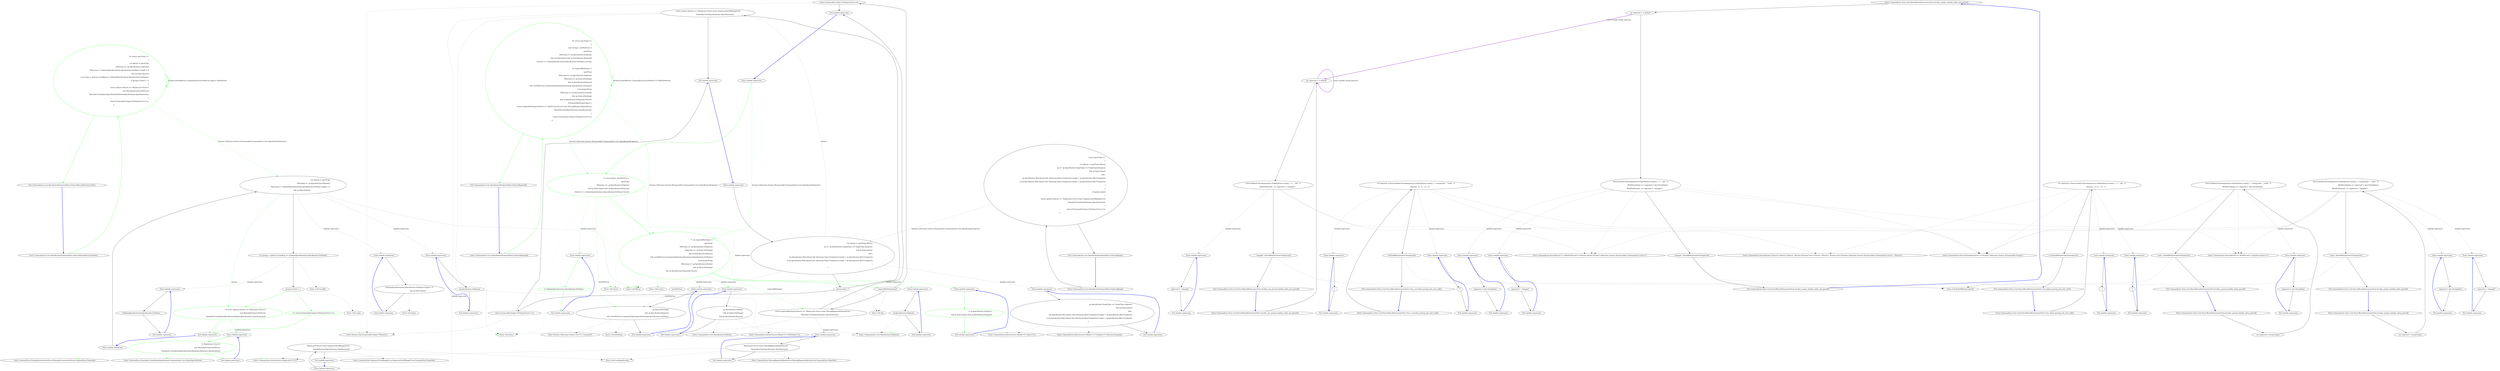 digraph  {
d1 [cluster="CommandLine.Core.SpecificationPropertyRules.EnforceMutuallyExclusiveSet()", color=green, community=0, label="14: return specProps =>\r\n                {\r\n                    var options = specProps\r\n                            .Where(sp => sp.Specification.IsOption())\r\n                            .Where(sp => ((OptionSpecification)sp.Specification).SetName.Length > 0\r\n                                   && sp.Value.IsJust());\r\n                    var groups = options.GroupBy(g => ((OptionSpecification)g.Specification).SetName);\r\n                    if (groups.Count() > 1)\r\n                    {\r\n                        return options.Select(s => Maybe.Just<Error>(\r\n                            new MutuallyExclusiveSetError(\r\n                                NameInfo.FromOptionSpecification((OptionSpecification)s.Specification))));\r\n                    }\r\n                    return Enumerable.Empty<Nothing<Error>>();\r\n                };", span="22-36"];
d0 [cluster="CommandLine.Core.SpecificationPropertyRules.EnforceMutuallyExclusiveSet()", label="Entry CommandLine.Core.SpecificationPropertyRules.EnforceMutuallyExclusiveSet()", span="20-20"];
d2 [cluster="CommandLine.Core.SpecificationPropertyRules.EnforceMutuallyExclusiveSet()", label="Exit CommandLine.Core.SpecificationPropertyRules.EnforceMutuallyExclusiveSet()", span="20-20"];
d4 [cluster="lambda expression", label="var options = specProps\r\n                            .Where(sp => sp.Specification.IsOption())\r\n                            .Where(sp => ((OptionSpecification)sp.Specification).SetName.Length > 0\r\n                                   && sp.Value.IsJust())", span="24-27"];
d7 [cluster="lambda expression", color=green, community=0, label="8: return options.Select(s => Maybe.Just<Error>(\r\n                            new MutuallyExclusiveSetError(\r\n                                NameInfo.FromOptionSpecification((OptionSpecification)s.Specification))));", span="31-33"];
d6 [cluster="lambda expression", label="groups.Count() > 1", span="29-29"];
d9 [cluster="lambda expression", label="Exit lambda expression", span="22-36"];
d13 [cluster="Unk.Select", label="Entry Unk.Select", span=""];
d26 [cluster="lambda expression", label="Entry lambda expression", span="31-33"];
d8 [cluster="lambda expression", color=green, community=0, label="11: return Enumerable.Empty<Nothing<Error>>();", span="35-35"];
d14 [cluster="System.Linq.Enumerable.Empty<TResult>()", label="Entry System.Linq.Enumerable.Empty<TResult>()", span="0-0"];
d27 [cluster="lambda expression", color=green, community=0, label="8: Maybe.Just<Error>(\r\n                            new MutuallyExclusiveSetError(\r\n                                NameInfo.FromOptionSpecification((OptionSpecification)s.Specification)))", span="31-33"];
d28 [cluster="lambda expression", label="Exit lambda expression", span="31-33"];
d29 [cluster="CommandLine.MutuallyExclusiveSetError.MutuallyExclusiveSetError(CommandLine.NameInfo)", label="Entry CommandLine.MutuallyExclusiveSetError.MutuallyExclusiveSetError(CommandLine.NameInfo)", span="294-294"];
d30 [cluster="CommandLine.NameInfo.FromOptionSpecification(CommandLine.Core.OptionSpecification)", label="Entry CommandLine.NameInfo.FromOptionSpecification(CommandLine.Core.OptionSpecification)", span="60-60"];
d31 [cluster="CommandLine.Infrastructure.Maybe.Just<T>(T)", label="Entry CommandLine.Infrastructure.Maybe.Just<T>(T)", span="68-68"];
d33 [cluster="CommandLine.Core.SpecificationPropertyRules.EnforceRequired()", color=green, community=0, label="19: return specProps =>\r\n            {\r\n                List<string> setsWithTrue =\r\n                    specProps\r\n                        .Where(sp => sp.Specification.IsOption()\r\n                            && sp.Value.IsJust() && sp.Specification.Required)\r\n                        .Select(s => ((OptionSpecification)s.Specification).SetName).ToList();\r\n                \r\n                var requiredButEmpty =\r\n                    specProps\r\n                        .Where(sp => sp.Specification.IsOption())\r\n                        .Where(sp => sp.Value.IsNothing()\r\n                            && sp.Specification.Required\r\n                            && !setsWithTrue.Contains(((OptionSpecification)sp.Specification).SetName))\r\n                    .Concat(specProps\r\n                        .Where(sp => sp.Specification.IsValue()\r\n                            && sp.Value.IsNothing()\r\n                            && sp.Specification.Required)).ToList();\r\n                    if (requiredButEmpty.Any()) {\r\n                        return requiredButEmpty.Select(s => Maybe.Just<Error>(new MissingRequiredOptionError(\r\n                            NameInfo.FromSpecification(s.Specification))));\r\n                    }\r\n                    return Enumerable.Empty<Nothing<Error>>();\r\n                };", span="41-64"];
d32 [cluster="CommandLine.Core.SpecificationPropertyRules.EnforceRequired()", label="Entry CommandLine.Core.SpecificationPropertyRules.EnforceRequired()", span="39-39"];
d34 [cluster="CommandLine.Core.SpecificationPropertyRules.EnforceRequired()", label="Exit CommandLine.Core.SpecificationPropertyRules.EnforceRequired()", span="39-39"];
d36 [cluster="lambda expression", color=green, community=0, label="9: List<string> setsWithTrue =\r\n                    specProps\r\n                        .Where(sp => sp.Specification.IsOption()\r\n                            && sp.Value.IsJust() && sp.Specification.Required)\r\n                        .Select(s => ((OptionSpecification)s.Specification).SetName).ToList()", span="43-47"];
d37 [cluster="lambda expression", color=green, community=0, label="7: var requiredButEmpty =\r\n                    specProps\r\n                        .Where(sp => sp.Specification.IsOption())\r\n                        .Where(sp => sp.Value.IsNothing()\r\n                            && sp.Specification.Required\r\n                            && !setsWithTrue.Contains(((OptionSpecification)sp.Specification).SetName))\r\n                    .Concat(specProps\r\n                        .Where(sp => sp.Specification.IsValue()\r\n                            && sp.Value.IsNothing()\r\n                            && sp.Specification.Required)).ToList()", span="49-58"];
d35 [cluster="lambda expression", label="Entry lambda expression", span="41-64"];
d10 [cluster="Unk.Where", label="Entry Unk.Where", span=""];
d42 [cluster="Unk.ToList", label="Entry Unk.ToList", span=""];
d45 [cluster="lambda expression", label="Entry lambda expression", span="45-46"];
d49 [cluster="lambda expression", label="Entry lambda expression", span="47-47"];
d56 [cluster="lambda expression", label="sp.Value.IsNothing()\r\n                            && sp.Specification.Required\r\n                            && !setsWithTrue.Contains(((OptionSpecification)sp.Specification).SetName)", span="52-54"];
d38 [cluster="lambda expression", label="requiredButEmpty.Any()", span="59-59"];
d43 [cluster="Unk.Concat", label="Entry Unk.Concat", span=""];
d52 [cluster="lambda expression", label="Entry lambda expression", span="51-51"];
d55 [cluster="lambda expression", label="Entry lambda expression", span="52-54"];
d60 [cluster="lambda expression", label="Entry lambda expression", span="56-58"];
d39 [cluster="lambda expression", label="return requiredButEmpty.Select(s => Maybe.Just<Error>(new MissingRequiredOptionError(\r\n                            NameInfo.FromSpecification(s.Specification))));", span="60-61"];
d46 [cluster="lambda expression", color=green, community=0, label="2: sp.Specification.IsOption()\r\n                            && sp.Value.IsJust() && sp.Specification.Required", span="45-46"];
d47 [cluster="lambda expression", label="Exit lambda expression", span="45-46"];
d18 [cluster="CommandLine.Core.Specification.IsOption()", label="Entry CommandLine.Core.Specification.IsOption()", span="10-10"];
d48 [cluster="CommandLine.Infrastructure.Maybe<T>.IsJust<T>()", label="Entry CommandLine.Infrastructure.Maybe<T>.IsJust<T>()", span="149-149"];
d50 [cluster="lambda expression", color=green, community=0, label="2: ((OptionSpecification)s.Specification).SetName", span="47-47"];
d51 [cluster="lambda expression", label="Exit lambda expression", span="47-47"];
d3 [cluster="lambda expression", label="Entry lambda expression", span="22-36"];
d5 [cluster="lambda expression", label="var groups = options.GroupBy(g => ((OptionSpecification)g.Specification).SetName)", span="28-28"];
d15 [cluster="lambda expression", label="Entry lambda expression", span="25-25"];
d19 [cluster="lambda expression", label="Entry lambda expression", span="26-27"];
d12 [cluster="Unk.Count", label="Entry Unk.Count", span=""];
d76 [cluster="lambda expression", label="return options.Select(s => Maybe.Just<Error>(new SequenceOutOfRangeError(\r\n                            NameInfo.FromSpecification(s.Specification))));", span="81-82"];
d40 [cluster="lambda expression", label="return Enumerable.Empty<Nothing<Error>>();", span="63-63"];
d77 [cluster="lambda expression", label="return Enumerable.Empty<Nothing<Error>>();", span="84-84"];
d66 [cluster="lambda expression", label="Maybe.Just<Error>(new MissingRequiredOptionError(\r\n                            NameInfo.FromSpecification(s.Specification)))", span="60-61"];
d84 [cluster="lambda expression", label="Maybe.Just<Error>(new SequenceOutOfRangeError(\r\n                            NameInfo.FromSpecification(s.Specification)))", span="81-82"];
d41 [cluster="lambda expression", label="Exit lambda expression", span="41-64"];
d74 [cluster="lambda expression", label="var options = specProps.Where(\r\n                        sp => sp.Specification.TargetType == TargetType.Sequence\r\n                        && sp.Value.IsJust()\r\n                        && (\r\n                            (sp.Specification.Min.IsJust() && ((Array)sp.Value.FromJust()).Length < sp.Specification.Min.FromJust())\r\n                            || (sp.Specification.Max.IsJust() && ((Array)sp.Value.FromJust()).Length > sp.Specification.Max.FromJust())\r\n                        )\r\n                    )", span="71-78"];
d87 [label=setsWithTrue, span=""];
d57 [cluster="lambda expression", label="Exit lambda expression", span="52-54"];
d58 [cluster="Unk.IsNothing", label="Entry Unk.IsNothing", span=""];
d59 [cluster="System.Collections.Generic.List<T>.Contains(T)", label="Entry System.Collections.Generic.List<T>.Contains(T)", span="0-0"];
d44 [cluster="Unk.Any", label="Entry Unk.Any", span=""];
d54 [cluster="lambda expression", label="Exit lambda expression", span="51-51"];
d53 [cluster="lambda expression", label="sp.Specification.IsOption()", span="51-51"];
d62 [cluster="lambda expression", label="Exit lambda expression", span="56-58"];
d61 [cluster="lambda expression", label="sp.Specification.IsValue()\r\n                            && sp.Value.IsNothing()\r\n                            && sp.Specification.Required", span="56-58"];
d65 [cluster="lambda expression", label="Entry lambda expression", span="60-61"];
d16 [cluster="lambda expression", label="sp.Specification.IsOption()", span="25-25"];
d80 [cluster="lambda expression", label="sp.Specification.TargetType == TargetType.Sequence\r\n                        && sp.Value.IsJust()\r\n                        && (\r\n                            (sp.Specification.Min.IsJust() && ((Array)sp.Value.FromJust()).Length < sp.Specification.Min.FromJust())\r\n                            || (sp.Specification.Max.IsJust() && ((Array)sp.Value.FromJust()).Length > sp.Specification.Max.FromJust())\r\n                        )", span="72-77"];
d11 [cluster="Unk.GroupBy", label="Entry Unk.GroupBy", span=""];
d23 [cluster="lambda expression", label="Entry lambda expression", span="28-28"];
d17 [cluster="lambda expression", label="Exit lambda expression", span="25-25"];
d21 [cluster="lambda expression", label="Exit lambda expression", span="26-27"];
d20 [cluster="lambda expression", label="((OptionSpecification)sp.Specification).SetName.Length > 0\r\n                                   && sp.Value.IsJust()", span="26-27"];
d75 [cluster="lambda expression", label="options.Any()", span="79-79"];
d78 [cluster="lambda expression", label="Exit lambda expression", span="69-85"];
d83 [cluster="lambda expression", label="Entry lambda expression", span="81-82"];
d67 [cluster="lambda expression", label="Exit lambda expression", span="60-61"];
d68 [cluster="CommandLine.MissingRequiredOptionError.MissingRequiredOptionError(CommandLine.NameInfo)", label="Entry CommandLine.MissingRequiredOptionError.MissingRequiredOptionError(CommandLine.NameInfo)", span="283-283"];
d69 [cluster="Unk.FromSpecification", label="Entry Unk.FromSpecification", span=""];
d85 [cluster="lambda expression", label="Exit lambda expression", span="81-82"];
d86 [cluster="CommandLine.SequenceOutOfRangeError.SequenceOutOfRangeError(CommandLine.NameInfo)", label="Entry CommandLine.SequenceOutOfRangeError.SequenceOutOfRangeError(CommandLine.NameInfo)", span="316-316"];
d71 [cluster="CommandLine.Core.SpecificationPropertyRules.EnforceRange()", label="return specProps =>\r\n                {\r\n                    var options = specProps.Where(\r\n                        sp => sp.Specification.TargetType == TargetType.Sequence\r\n                        && sp.Value.IsJust()\r\n                        && (\r\n                            (sp.Specification.Min.IsJust() && ((Array)sp.Value.FromJust()).Length < sp.Specification.Min.FromJust())\r\n                            || (sp.Specification.Max.IsJust() && ((Array)sp.Value.FromJust()).Length > sp.Specification.Max.FromJust())\r\n                        )\r\n                    );\r\n                    if (options.Any())\r\n                    {\r\n                        return options.Select(s => Maybe.Just<Error>(new SequenceOutOfRangeError(\r\n                            NameInfo.FromSpecification(s.Specification))));\r\n                    }\r\n                    return Enumerable.Empty<Nothing<Error>>();\r\n                };", span="69-85"];
d73 [cluster="lambda expression", label="Entry lambda expression", span="69-85"];
d79 [cluster="lambda expression", label="Entry lambda expression", span="72-77"];
d63 [cluster="CommandLine.Core.Specification.IsValue()", label="Entry CommandLine.Core.Specification.IsValue()", span="15-15"];
d64 [cluster="CommandLine.Infrastructure.Maybe<T>.IsNothing<T>()", label="Entry CommandLine.Infrastructure.Maybe<T>.IsNothing<T>()", span="144-144"];
d81 [cluster="lambda expression", label="Exit lambda expression", span="72-77"];
d82 [cluster="CommandLine.Infrastructure.Maybe<T>.FromJust<T>(System.Exception)", label="Entry CommandLine.Infrastructure.Maybe<T>.FromJust<T>(System.Exception)", span="134-134"];
d25 [cluster="lambda expression", label="Exit lambda expression", span="28-28"];
d24 [cluster="lambda expression", label="((OptionSpecification)g.Specification).SetName", span="28-28"];
d22 [cluster="Unk.IsJust", label="Entry Unk.IsJust", span=""];
d70 [cluster="CommandLine.Core.SpecificationPropertyRules.EnforceRange()", label="Entry CommandLine.Core.SpecificationPropertyRules.EnforceRange()", span="67-67"];
d72 [cluster="CommandLine.Core.SpecificationPropertyRules.EnforceRange()", label="Exit CommandLine.Core.SpecificationPropertyRules.EnforceRange()", span="67-67"];
m0_31 [cluster="CommandLine.Tests.Unit.ParserResultExtensionsTests.Invoker_proper_lambda_when_not_parsed()", file="ParserResultExtensionsTests.cs", label="Entry CommandLine.Tests.Unit.ParserResultExtensionsTests.Invoker_proper_lambda_when_not_parsed()", span="49-49"];
m0_32 [cluster="CommandLine.Tests.Unit.ParserResultExtensionsTests.Invoker_proper_lambda_when_not_parsed()", file="ParserResultExtensionsTests.cs", label="var expected = ''a default''", span="51-51"];
m0_33 [cluster="CommandLine.Tests.Unit.ParserResultExtensionsTests.Invoker_proper_lambda_when_not_parsed()", file="ParserResultExtensionsTests.cs", label="Parser.Default.ParseArguments<FakeOptions>(new[] { ''-i'', ''aaa'' })\r\n                .WithParsed(opts => expected = opts.StringValue)\r\n                .WithNotParsed(_ => expected = ''changed'')", span="52-54"];
m0_34 [cluster="CommandLine.Tests.Unit.ParserResultExtensionsTests.Invoker_proper_lambda_when_not_parsed()", file="ParserResultExtensionsTests.cs", label="''changed''.ShouldBeEquivalentTo(expected)", span="56-56"];
m0_35 [cluster="CommandLine.Tests.Unit.ParserResultExtensionsTests.Invoker_proper_lambda_when_not_parsed()", file="ParserResultExtensionsTests.cs", label="Exit CommandLine.Tests.Unit.ParserResultExtensionsTests.Invoker_proper_lambda_when_not_parsed()", span="49-49"];
m0_11 [cluster="CommandLine.Tests.Unit.ParserResultExtensionsTests.Invoker_not_parsed_lambda_when_not_parsed()", file="ParserResultExtensionsTests.cs", label="Entry CommandLine.Tests.Unit.ParserResultExtensionsTests.Invoker_not_parsed_lambda_when_not_parsed()", span="28-28"];
m0_12 [cluster="CommandLine.Tests.Unit.ParserResultExtensionsTests.Invoker_not_parsed_lambda_when_not_parsed()", file="ParserResultExtensionsTests.cs", label="var expected = ''a default''", span="30-30"];
m0_13 [cluster="CommandLine.Tests.Unit.ParserResultExtensionsTests.Invoker_not_parsed_lambda_when_not_parsed()", file="ParserResultExtensionsTests.cs", label="Parser.Default.ParseArguments<FakeOptions>(new[] { ''-i'', ''aaa'' })\r\n                .WithNotParsed(_ => expected = ''changed'')", span="31-32"];
m0_14 [cluster="CommandLine.Tests.Unit.ParserResultExtensionsTests.Invoker_not_parsed_lambda_when_not_parsed()", file="ParserResultExtensionsTests.cs", label="''changed''.ShouldBeEquivalentTo(expected)", span="34-34"];
m0_15 [cluster="CommandLine.Tests.Unit.ParserResultExtensionsTests.Invoker_not_parsed_lambda_when_not_parsed()", file="ParserResultExtensionsTests.cs", label="Exit CommandLine.Tests.Unit.ParserResultExtensionsTests.Invoker_not_parsed_lambda_when_not_parsed()", span="28-28"];
m0_42 [cluster="CommandLine.Tests.Unit.ParserResultExtensionsTests.Turn_sucessful_parsing_into_exit_code()", file="ParserResultExtensionsTests.cs", label="Entry CommandLine.Tests.Unit.ParserResultExtensionsTests.Turn_sucessful_parsing_into_exit_code()", span="60-60"];
m0_43 [cluster="CommandLine.Tests.Unit.ParserResultExtensionsTests.Turn_sucessful_parsing_into_exit_code()", file="ParserResultExtensionsTests.cs", label="var expected = Parser.Default.ParseArguments<FakeOptions>(new[] { ''--stringvalue'', ''value'' })\r\n                .Return(_ => 0, _ => -1)", span="62-63"];
m0_44 [cluster="CommandLine.Tests.Unit.ParserResultExtensionsTests.Turn_sucessful_parsing_into_exit_code()", file="ParserResultExtensionsTests.cs", label="0.ShouldBeEquivalentTo(expected)", span="65-65"];
m0_45 [cluster="CommandLine.Tests.Unit.ParserResultExtensionsTests.Turn_sucessful_parsing_into_exit_code()", file="ParserResultExtensionsTests.cs", label="Exit CommandLine.Tests.Unit.ParserResultExtensionsTests.Turn_sucessful_parsing_into_exit_code()", span="60-60"];
m0_5 [cluster="CommandLine.Parser.ParseArguments<T>(System.Collections.Generic.IEnumerable<string>)", file="ParserResultExtensionsTests.cs", label="Entry CommandLine.Parser.ParseArguments<T>(System.Collections.Generic.IEnumerable<string>)", span="84-84"];
m0_0 [cluster="CommandLine.Tests.Unit.ParserResultExtensionsTests.Invoker_parsed_lambda_when_parsed()", file="ParserResultExtensionsTests.cs", label="Entry CommandLine.Tests.Unit.ParserResultExtensionsTests.Invoker_parsed_lambda_when_parsed()", span="18-18"];
m0_1 [cluster="CommandLine.Tests.Unit.ParserResultExtensionsTests.Invoker_parsed_lambda_when_parsed()", file="ParserResultExtensionsTests.cs", label="var expected = string.Empty", span="20-20"];
m0_2 [cluster="CommandLine.Tests.Unit.ParserResultExtensionsTests.Invoker_parsed_lambda_when_parsed()", file="ParserResultExtensionsTests.cs", label="Parser.Default.ParseArguments<FakeOptions>(new[] { ''--stringvalue'', ''value'' })\r\n                .WithParsed(opts => expected = opts.StringValue)", span="21-22"];
m0_3 [cluster="CommandLine.Tests.Unit.ParserResultExtensionsTests.Invoker_parsed_lambda_when_parsed()", file="ParserResultExtensionsTests.cs", label="''value''.ShouldBeEquivalentTo(expected)", span="24-24"];
m0_4 [cluster="CommandLine.Tests.Unit.ParserResultExtensionsTests.Invoker_parsed_lambda_when_parsed()", file="ParserResultExtensionsTests.cs", label="Exit CommandLine.Tests.Unit.ParserResultExtensionsTests.Invoker_parsed_lambda_when_parsed()", span="18-18"];
m0_6 [cluster="CommandLine.ParserResult<T>.WithParsed<T>(System.Action<T>)", file="ParserResultExtensionsTests.cs", label="Entry CommandLine.ParserResult<T>.WithParsed<T>(System.Action<T>)", span="20-20"];
m0_20 [cluster="CommandLine.Tests.Unit.ParserResultExtensionsTests.Invoker_proper_lambda_when_parsed()", file="ParserResultExtensionsTests.cs", label="Entry CommandLine.Tests.Unit.ParserResultExtensionsTests.Invoker_proper_lambda_when_parsed()", span="38-38"];
m0_21 [cluster="CommandLine.Tests.Unit.ParserResultExtensionsTests.Invoker_proper_lambda_when_parsed()", file="ParserResultExtensionsTests.cs", label="var expected = string.Empty", span="40-40"];
m0_22 [cluster="CommandLine.Tests.Unit.ParserResultExtensionsTests.Invoker_proper_lambda_when_parsed()", file="ParserResultExtensionsTests.cs", label="Parser.Default.ParseArguments<FakeOptions>(new[] { ''--stringvalue'', ''value'' })\r\n                .WithParsed(opts => expected = opts.StringValue)\r\n                .WithNotParsed(_ => expected = ''changed'')", span="41-43"];
m0_23 [cluster="CommandLine.Tests.Unit.ParserResultExtensionsTests.Invoker_proper_lambda_when_parsed()", file="ParserResultExtensionsTests.cs", label="''value''.ShouldBeEquivalentTo(expected)", span="45-45"];
m0_24 [cluster="CommandLine.Tests.Unit.ParserResultExtensionsTests.Invoker_proper_lambda_when_parsed()", file="ParserResultExtensionsTests.cs", label="Exit CommandLine.Tests.Unit.ParserResultExtensionsTests.Invoker_proper_lambda_when_parsed()", span="38-38"];
m0_60 [cluster="lambda expression", file="ParserResultExtensionsTests.cs", label="Entry lambda expression", span="72-72"];
m0_8 [cluster="lambda expression", file="ParserResultExtensionsTests.cs", label="Entry lambda expression", span="22-22"];
m0_9 [cluster="lambda expression", file="ParserResultExtensionsTests.cs", label="expected = opts.StringValue", span="22-22"];
m0_10 [cluster="lambda expression", file="ParserResultExtensionsTests.cs", label="Exit lambda expression", span="22-22"];
m0_17 [cluster="lambda expression", file="ParserResultExtensionsTests.cs", label="Entry lambda expression", span="32-32"];
m0_18 [cluster="lambda expression", file="ParserResultExtensionsTests.cs", label="expected = ''changed''", span="32-32"];
m0_19 [cluster="lambda expression", file="ParserResultExtensionsTests.cs", label="Exit lambda expression", span="32-32"];
m0_25 [cluster="lambda expression", file="ParserResultExtensionsTests.cs", label="Entry lambda expression", span="42-42"];
m0_28 [cluster="lambda expression", file="ParserResultExtensionsTests.cs", label="Entry lambda expression", span="43-43"];
m0_26 [cluster="lambda expression", file="ParserResultExtensionsTests.cs", label="expected = opts.StringValue", span="42-42"];
m0_27 [cluster="lambda expression", file="ParserResultExtensionsTests.cs", label="Exit lambda expression", span="42-42"];
m0_29 [cluster="lambda expression", file="ParserResultExtensionsTests.cs", label="expected = ''changed''", span="43-43"];
m0_30 [cluster="lambda expression", file="ParserResultExtensionsTests.cs", label="Exit lambda expression", span="43-43"];
m0_36 [cluster="lambda expression", file="ParserResultExtensionsTests.cs", label="Entry lambda expression", span="53-53"];
m0_39 [cluster="lambda expression", file="ParserResultExtensionsTests.cs", label="Entry lambda expression", span="54-54"];
m0_37 [cluster="lambda expression", file="ParserResultExtensionsTests.cs", label="expected = opts.StringValue", span="53-53"];
m0_38 [cluster="lambda expression", file="ParserResultExtensionsTests.cs", label="Exit lambda expression", span="53-53"];
m0_40 [cluster="lambda expression", file="ParserResultExtensionsTests.cs", label="expected = ''changed''", span="54-54"];
m0_41 [cluster="lambda expression", file="ParserResultExtensionsTests.cs", label="Exit lambda expression", span="54-54"];
m0_47 [cluster="lambda expression", file="ParserResultExtensionsTests.cs", label="Entry lambda expression", span="63-63"];
m0_50 [cluster="lambda expression", file="ParserResultExtensionsTests.cs", label="Entry lambda expression", span="63-63"];
m0_48 [cluster="lambda expression", file="ParserResultExtensionsTests.cs", label=0, span="63-63"];
m0_49 [cluster="lambda expression", file="ParserResultExtensionsTests.cs", label="Exit lambda expression", span="63-63"];
m0_51 [cluster="lambda expression", file="ParserResultExtensionsTests.cs", label="-1", span="63-63"];
m0_52 [cluster="lambda expression", file="ParserResultExtensionsTests.cs", label="Exit lambda expression", span="63-63"];
m0_57 [cluster="lambda expression", file="ParserResultExtensionsTests.cs", label="Entry lambda expression", span="72-72"];
m0_58 [cluster="lambda expression", file="ParserResultExtensionsTests.cs", label=0, span="72-72"];
m0_59 [cluster="lambda expression", file="ParserResultExtensionsTests.cs", label="Exit lambda expression", span="72-72"];
m0_61 [cluster="lambda expression", file="ParserResultExtensionsTests.cs", label="-1", span="72-72"];
m0_62 [cluster="lambda expression", file="ParserResultExtensionsTests.cs", label="Exit lambda expression", span="72-72"];
m0_46 [cluster="CommandLine.ParserResult<TSource>.Return<TSource, TResult>(System.Func<TSource, TResult>, System.Func<System.Collections.Generic.IEnumerable<CommandLine.Error>, TResult>)", file="ParserResultExtensionsTests.cs", label="Entry CommandLine.ParserResult<TSource>.Return<TSource, TResult>(System.Func<TSource, TResult>, System.Func<System.Collections.Generic.IEnumerable<CommandLine.Error>, TResult>)", span="57-57"];
m0_16 [cluster="CommandLine.ParserResult<T>.WithNotParsed<T>(System.Action<System.Collections.Generic.IEnumerable<CommandLine.Error>>)", file="ParserResultExtensionsTests.cs", label="Entry CommandLine.ParserResult<T>.WithNotParsed<T>(System.Action<System.Collections.Generic.IEnumerable<CommandLine.Error>>)", span="38-38"];
m0_53 [cluster="CommandLine.Tests.Unit.ParserResultExtensionsTests.Turn_failed_parsing_into_exit_code()", file="ParserResultExtensionsTests.cs", label="Entry CommandLine.Tests.Unit.ParserResultExtensionsTests.Turn_failed_parsing_into_exit_code()", span="69-69"];
m0_54 [cluster="CommandLine.Tests.Unit.ParserResultExtensionsTests.Turn_failed_parsing_into_exit_code()", file="ParserResultExtensionsTests.cs", label="var expected = Parser.Default.ParseArguments<FakeOptions>(new[] { ''-i'', ''aaa'' })\r\n                .Return(_ => 0, _ => -1)", span="71-72"];
m0_55 [cluster="CommandLine.Tests.Unit.ParserResultExtensionsTests.Turn_failed_parsing_into_exit_code()", file="ParserResultExtensionsTests.cs", label="(-1).ShouldBeEquivalentTo(expected)", span="74-74"];
m0_56 [cluster="CommandLine.Tests.Unit.ParserResultExtensionsTests.Turn_failed_parsing_into_exit_code()", file="ParserResultExtensionsTests.cs", label="Exit CommandLine.Tests.Unit.ParserResultExtensionsTests.Turn_failed_parsing_into_exit_code()", span="69-69"];
m0_7 [cluster="Unk.ShouldBeEquivalentTo", file="ParserResultExtensionsTests.cs", label="Entry Unk.ShouldBeEquivalentTo", span=""];
d1 -> d1  [color=green, key=3, label="method methodReturn CommandLine.ParserResult<object> WithParsed", style=bold];
d1 -> d2  [color=green, key=0, style=solid];
d1 -> d4  [color=green, key=1, label="System.Collections.Generic.IEnumerable<CommandLine.Core.SpecificationProperty>", style=dashed];
d0 -> d1  [color=green, key=0, style=solid];
d2 -> d0  [color=blue, key=0, style=bold];
d4 -> d7  [color=green, key=1, label=options, style=dashed];
d4 -> d5  [key=0, style=solid];
d4 -> d10  [key=2, style=dotted];
d4 -> d15  [color=darkseagreen4, key=1, label="lambda expression", style=dashed];
d4 -> d19  [color=darkseagreen4, key=1, label="lambda expression", style=dashed];
d7 -> d9  [color=green, key=0, style=solid];
d7 -> d13  [color=green, key=2, style=dotted];
d7 -> d26  [color=green, key=1, label="lambda expression", style=dashed];
d6 -> d7  [color=green, key=0, style=solid];
d6 -> d8  [color=green, key=0, style=solid];
d6 -> d12  [key=2, style=dotted];
d9 -> d3  [color=blue, key=0, style=bold];
d26 -> d27  [color=green, key=0, style=solid];
d8 -> d9  [color=green, key=0, style=solid];
d8 -> d14  [color=green, key=2, style=dotted];
d27 -> d28  [color=green, key=0, style=solid];
d27 -> d29  [color=green, key=2, style=dotted];
d27 -> d30  [color=green, key=2, style=dotted];
d27 -> d31  [color=green, key=2, style=dotted];
d28 -> d26  [color=blue, key=0, style=bold];
d33 -> d33  [color=green, key=3, label="method methodReturn CommandLine.ParserResult<T> WithNotParsed", style=bold];
d33 -> d34  [color=green, key=0, style=solid];
d33 -> d36  [color=green, key=1, label="System.Collections.Generic.IEnumerable<CommandLine.Core.SpecificationProperty>", style=dashed];
d33 -> d37  [color=green, key=1, label="System.Collections.Generic.IEnumerable<CommandLine.Core.SpecificationProperty>", style=dashed];
d32 -> d33  [color=green, key=0, style=solid];
d34 -> d32  [color=blue, key=0, style=bold];
d36 -> d37  [color=green, key=0, style=solid];
d36 -> d10  [color=green, key=2, style=dotted];
d36 -> d13  [color=green, key=2, style=dotted];
d36 -> d42  [color=green, key=2, style=dotted];
d36 -> d45  [color=green, key=1, label="lambda expression", style=dashed];
d36 -> d49  [color=green, key=1, label="lambda expression", style=dashed];
d36 -> d56  [color=green, key=1, label=setsWithTrue, style=dashed];
d37 -> d38  [color=green, key=0, style=solid];
d37 -> d10  [color=green, key=2, style=dotted];
d37 -> d43  [color=green, key=2, style=dotted];
d37 -> d42  [color=green, key=2, style=dotted];
d37 -> d52  [color=green, key=1, label="lambda expression", style=dashed];
d37 -> d55  [color=green, key=1, label="lambda expression", style=dashed];
d37 -> d60  [color=green, key=1, label="lambda expression", style=dashed];
d37 -> d39  [color=green, key=1, label=requiredButEmpty, style=dashed];
d35 -> d36  [color=green, key=0, style=solid];
d35 -> d37  [color=green, key=1, label="System.Collections.Generic.IEnumerable<CommandLine.Core.SpecificationProperty>", style=dashed];
d45 -> d46  [color=green, key=0, style=solid];
d49 -> d50  [color=green, key=0, style=solid];
d56 -> d57  [key=0, style=solid];
d56 -> d58  [key=2, style=dotted];
d56 -> d59  [key=2, style=dotted];
d38 -> d39  [key=0, style=solid];
d38 -> d40  [key=0, style=solid];
d38 -> d44  [key=2, style=dotted];
d52 -> d53  [key=0, style=solid];
d55 -> d56  [key=0, style=solid];
d60 -> d61  [key=0, style=solid];
d39 -> d13  [key=2, style=dotted];
d39 -> d41  [key=0, style=solid];
d39 -> d65  [color=darkseagreen4, key=1, label="lambda expression", style=dashed];
d46 -> d47  [color=green, key=0, style=solid];
d46 -> d18  [color=green, key=2, style=dotted];
d46 -> d48  [color=green, key=2, style=dotted];
d47 -> d45  [color=blue, key=0, style=bold];
d50 -> d51  [color=green, key=0, style=solid];
d51 -> d49  [color=blue, key=0, style=bold];
d3 -> d4  [key=0, style=solid];
d5 -> d6  [key=0, style=solid];
d5 -> d11  [key=2, style=dotted];
d5 -> d23  [color=darkseagreen4, key=1, label="lambda expression", style=dashed];
d15 -> d16  [key=0, style=solid];
d19 -> d20  [key=0, style=solid];
d76 -> d13  [key=2, style=dotted];
d76 -> d78  [key=0, style=solid];
d76 -> d83  [color=darkseagreen4, key=1, label="lambda expression", style=dashed];
d40 -> d14  [key=2, style=dotted];
d40 -> d41  [key=0, style=solid];
d77 -> d14  [key=2, style=dotted];
d77 -> d78  [key=0, style=solid];
d66 -> d31  [key=2, style=dotted];
d66 -> d67  [key=0, style=solid];
d66 -> d68  [key=2, style=dotted];
d66 -> d69  [key=2, style=dotted];
d84 -> d31  [key=2, style=dotted];
d84 -> d85  [key=0, style=solid];
d84 -> d86  [key=2, style=dotted];
d84 -> d69  [key=2, style=dotted];
d41 -> d35  [color=blue, key=0, style=bold];
d74 -> d10  [key=2, style=dotted];
d74 -> d76  [color=darkseagreen4, key=1, label=options, style=dashed];
d74 -> d75  [key=0, style=solid];
d74 -> d79  [color=darkseagreen4, key=1, label="lambda expression", style=dashed];
d87 -> d56  [color=darkseagreen4, key=1, label=setsWithTrue, style=dashed];
d57 -> d55  [color=blue, key=0, style=bold];
d54 -> d52  [color=blue, key=0, style=bold];
d53 -> d18  [key=2, style=dotted];
d53 -> d54  [key=0, style=solid];
d62 -> d60  [color=blue, key=0, style=bold];
d61 -> d62  [key=0, style=solid];
d61 -> d63  [key=2, style=dotted];
d61 -> d64  [key=2, style=dotted];
d65 -> d66  [key=0, style=solid];
d16 -> d18  [key=2, style=dotted];
d16 -> d17  [key=0, style=solid];
d80 -> d48  [key=2, style=dotted];
d80 -> d81  [key=0, style=solid];
d80 -> d82  [key=2, style=dotted];
d23 -> d24  [key=0, style=solid];
d17 -> d15  [color=blue, key=0, style=bold];
d21 -> d19  [color=blue, key=0, style=bold];
d20 -> d21  [key=0, style=solid];
d20 -> d22  [key=2, style=dotted];
d75 -> d76  [key=0, style=solid];
d75 -> d77  [key=0, style=solid];
d75 -> d44  [key=2, style=dotted];
d78 -> d73  [color=blue, key=0, style=bold];
d83 -> d84  [key=0, style=solid];
d67 -> d65  [color=blue, key=0, style=bold];
d85 -> d83  [color=blue, key=0, style=bold];
d71 -> d74  [color=darkseagreen4, key=1, label="System.Collections.Generic.IEnumerable<CommandLine.Core.SpecificationProperty>", style=dashed];
d71 -> d72  [key=0, style=solid];
d73 -> d74  [key=0, style=solid];
d79 -> d80  [key=0, style=solid];
d81 -> d79  [color=blue, key=0, style=bold];
d25 -> d23  [color=blue, key=0, style=bold];
d24 -> d25  [key=0, style=solid];
d70 -> d71  [key=0, style=solid];
d72 -> d70  [color=blue, key=0, style=bold];
m0_31 -> m0_32  [key=0, style=solid];
m0_32 -> m0_33  [key=0, style=solid];
m0_32 -> m0_12  [color=darkorchid, key=3, label="Local variable string expected", style=bold];
m0_33 -> m0_34  [key=0, style=solid];
m0_33 -> m0_5  [key=2, style=dotted];
m0_33 -> m0_6  [key=2, style=dotted];
m0_33 -> m0_16  [key=2, style=dotted];
m0_33 -> m0_36  [color=darkseagreen4, key=1, label="lambda expression", style=dashed];
m0_33 -> m0_39  [color=darkseagreen4, key=1, label="lambda expression", style=dashed];
m0_34 -> m0_35  [key=0, style=solid];
m0_34 -> m0_7  [key=2, style=dotted];
m0_35 -> m0_31  [color=blue, key=0, style=bold];
m0_11 -> m0_12  [key=0, style=solid];
m0_12 -> m0_13  [key=0, style=solid];
m0_12 -> m0_12  [color=darkorchid, key=3, label="Local variable string expected", style=bold];
m0_13 -> m0_14  [key=0, style=solid];
m0_13 -> m0_5  [key=2, style=dotted];
m0_13 -> m0_16  [key=2, style=dotted];
m0_13 -> m0_17  [color=darkseagreen4, key=1, label="lambda expression", style=dashed];
m0_14 -> m0_15  [key=0, style=solid];
m0_14 -> m0_7  [key=2, style=dotted];
m0_15 -> m0_11  [color=blue, key=0, style=bold];
m0_42 -> m0_43  [key=0, style=solid];
m0_43 -> m0_44  [key=0, style=solid];
m0_43 -> m0_5  [key=2, style=dotted];
m0_43 -> m0_46  [key=2, style=dotted];
m0_43 -> m0_47  [color=darkseagreen4, key=1, label="lambda expression", style=dashed];
m0_43 -> m0_50  [color=darkseagreen4, key=1, label="lambda expression", style=dashed];
m0_44 -> m0_45  [key=0, style=solid];
m0_44 -> m0_7  [key=2, style=dotted];
m0_45 -> m0_42  [color=blue, key=0, style=bold];
m0_0 -> m0_1  [key=0, style=solid];
m0_1 -> m0_2  [key=0, style=solid];
m0_2 -> m0_3  [key=0, style=solid];
m0_2 -> m0_5  [key=2, style=dotted];
m0_2 -> m0_6  [key=2, style=dotted];
m0_2 -> m0_8  [color=darkseagreen4, key=1, label="lambda expression", style=dashed];
m0_3 -> m0_4  [key=0, style=solid];
m0_3 -> m0_7  [key=2, style=dotted];
m0_4 -> m0_0  [color=blue, key=0, style=bold];
m0_20 -> m0_21  [key=0, style=solid];
m0_21 -> m0_22  [key=0, style=solid];
m0_22 -> m0_23  [key=0, style=solid];
m0_22 -> m0_5  [key=2, style=dotted];
m0_22 -> m0_6  [key=2, style=dotted];
m0_22 -> m0_16  [key=2, style=dotted];
m0_22 -> m0_25  [color=darkseagreen4, key=1, label="lambda expression", style=dashed];
m0_22 -> m0_28  [color=darkseagreen4, key=1, label="lambda expression", style=dashed];
m0_23 -> m0_24  [key=0, style=solid];
m0_23 -> m0_7  [key=2, style=dotted];
m0_24 -> m0_20  [color=blue, key=0, style=bold];
m0_60 -> m0_61  [key=0, style=solid];
m0_8 -> m0_9  [key=0, style=solid];
m0_9 -> m0_10  [key=0, style=solid];
m0_10 -> m0_8  [color=blue, key=0, style=bold];
m0_17 -> m0_18  [key=0, style=solid];
m0_18 -> m0_19  [key=0, style=solid];
m0_19 -> m0_17  [color=blue, key=0, style=bold];
m0_25 -> m0_26  [key=0, style=solid];
m0_28 -> m0_29  [key=0, style=solid];
m0_26 -> m0_27  [key=0, style=solid];
m0_27 -> m0_25  [color=blue, key=0, style=bold];
m0_29 -> m0_30  [key=0, style=solid];
m0_30 -> m0_28  [color=blue, key=0, style=bold];
m0_36 -> m0_37  [key=0, style=solid];
m0_39 -> m0_40  [key=0, style=solid];
m0_37 -> m0_38  [key=0, style=solid];
m0_38 -> m0_36  [color=blue, key=0, style=bold];
m0_40 -> m0_41  [key=0, style=solid];
m0_41 -> m0_39  [color=blue, key=0, style=bold];
m0_47 -> m0_48  [key=0, style=solid];
m0_50 -> m0_51  [key=0, style=solid];
m0_48 -> m0_49  [key=0, style=solid];
m0_49 -> m0_47  [color=blue, key=0, style=bold];
m0_51 -> m0_52  [key=0, style=solid];
m0_52 -> m0_50  [color=blue, key=0, style=bold];
m0_57 -> m0_58  [key=0, style=solid];
m0_58 -> m0_59  [key=0, style=solid];
m0_59 -> m0_57  [color=blue, key=0, style=bold];
m0_61 -> m0_62  [key=0, style=solid];
m0_62 -> m0_60  [color=blue, key=0, style=bold];
m0_53 -> m0_54  [key=0, style=solid];
m0_54 -> m0_55  [key=0, style=solid];
m0_54 -> m0_5  [key=2, style=dotted];
m0_54 -> m0_46  [key=2, style=dotted];
m0_54 -> m0_57  [color=darkseagreen4, key=1, label="lambda expression", style=dashed];
m0_54 -> m0_60  [color=darkseagreen4, key=1, label="lambda expression", style=dashed];
m0_55 -> m0_56  [key=0, style=solid];
m0_55 -> m0_7  [key=2, style=dotted];
m0_56 -> m0_53  [color=blue, key=0, style=bold];
}
